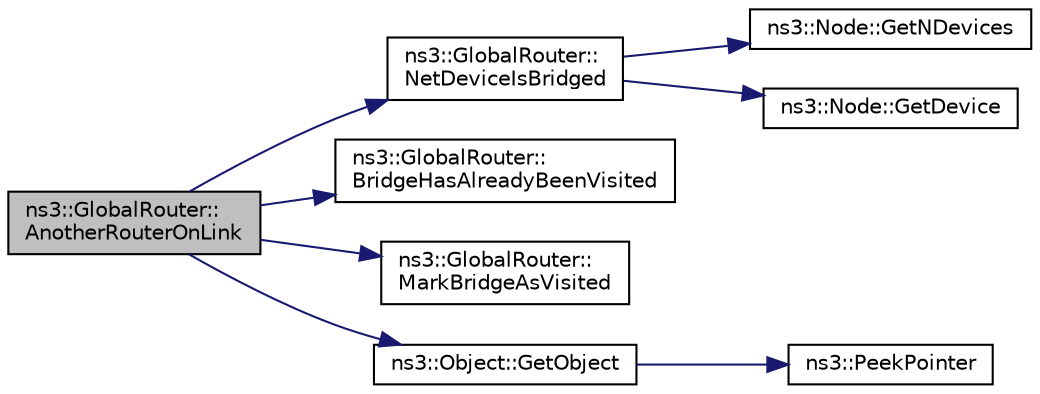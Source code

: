 digraph "ns3::GlobalRouter::AnotherRouterOnLink"
{
  edge [fontname="Helvetica",fontsize="10",labelfontname="Helvetica",labelfontsize="10"];
  node [fontname="Helvetica",fontsize="10",shape=record];
  rankdir="LR";
  Node1 [label="ns3::GlobalRouter::\lAnotherRouterOnLink",height=0.2,width=0.4,color="black", fillcolor="grey75", style="filled", fontcolor="black"];
  Node1 -> Node2 [color="midnightblue",fontsize="10",style="solid"];
  Node2 [label="ns3::GlobalRouter::\lNetDeviceIsBridged",height=0.2,width=0.4,color="black", fillcolor="white", style="filled",URL="$df/d40/classns3_1_1GlobalRouter.html#ad330b65439cd1be39799b52df948f98b",tooltip="Decide whether or not a given net device is being bridged by a BridgeNetDevice. "];
  Node2 -> Node3 [color="midnightblue",fontsize="10",style="solid"];
  Node3 [label="ns3::Node::GetNDevices",height=0.2,width=0.4,color="black", fillcolor="white", style="filled",URL="$dd/ded/classns3_1_1Node.html#a531554d2241ba4fa1cd74e3360be6bce"];
  Node2 -> Node4 [color="midnightblue",fontsize="10",style="solid"];
  Node4 [label="ns3::Node::GetDevice",height=0.2,width=0.4,color="black", fillcolor="white", style="filled",URL="$dd/ded/classns3_1_1Node.html#a5918dfd24ef632efc9a83a5f6561c76e",tooltip="Retrieve the index-th NetDevice associated to this node. "];
  Node1 -> Node5 [color="midnightblue",fontsize="10",style="solid"];
  Node5 [label="ns3::GlobalRouter::\lBridgeHasAlreadyBeenVisited",height=0.2,width=0.4,color="black", fillcolor="white", style="filled",URL="$df/d40/classns3_1_1GlobalRouter.html#ab358e6c36f04f05c42a4ca2c472c3179"];
  Node1 -> Node6 [color="midnightblue",fontsize="10",style="solid"];
  Node6 [label="ns3::GlobalRouter::\lMarkBridgeAsVisited",height=0.2,width=0.4,color="black", fillcolor="white", style="filled",URL="$df/d40/classns3_1_1GlobalRouter.html#a27297efb3e69712604932d5275ab2abb"];
  Node1 -> Node7 [color="midnightblue",fontsize="10",style="solid"];
  Node7 [label="ns3::Object::GetObject",height=0.2,width=0.4,color="black", fillcolor="white", style="filled",URL="$d9/d77/classns3_1_1Object.html#a13e18c00017096c8381eb651d5bd0783"];
  Node7 -> Node8 [color="midnightblue",fontsize="10",style="solid"];
  Node8 [label="ns3::PeekPointer",height=0.2,width=0.4,color="black", fillcolor="white", style="filled",URL="$d7/d2e/namespacens3.html#af2a7557fe9afdd98d8f6f8f6e412cf5a"];
}
